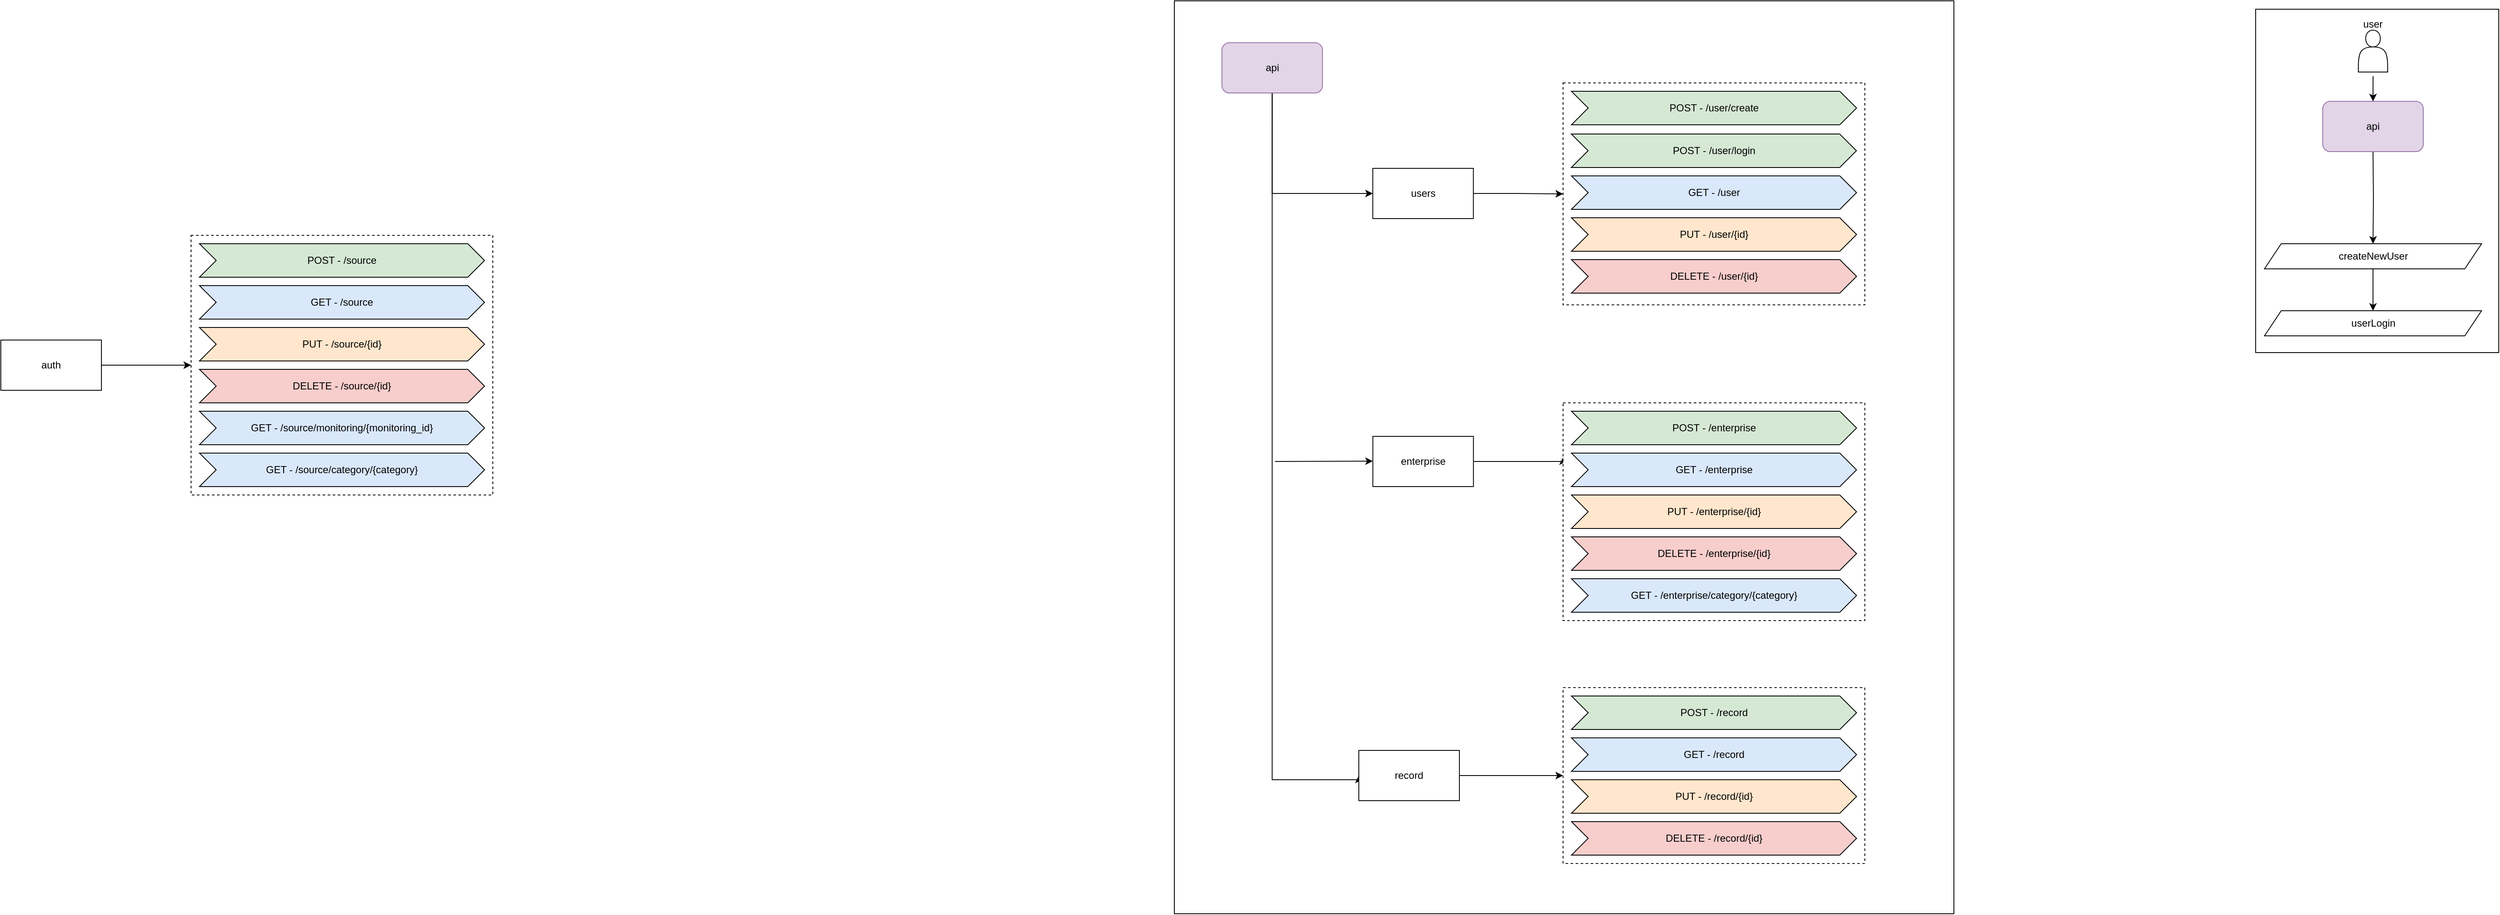 <mxfile version="24.3.1" type="github">
  <diagram name="Página-1" id="pgBRXNL5Wy7q0IOiLuQR">
    <mxGraphModel dx="3033" dy="-1203" grid="1" gridSize="10" guides="1" tooltips="1" connect="1" arrows="1" fold="1" page="1" pageScale="1" pageWidth="827" pageHeight="1169" math="0" shadow="0">
      <root>
        <mxCell id="0" />
        <mxCell id="1" parent="0" />
        <mxCell id="232nqohX3rdVLc9LNGee-1" value="" style="rounded=0;whiteSpace=wrap;html=1;" parent="1" vertex="1">
          <mxGeometry x="1250" y="3320" width="930" height="1090" as="geometry" />
        </mxCell>
        <mxCell id="232nqohX3rdVLc9LNGee-2" value="" style="rounded=0;whiteSpace=wrap;html=1;strokeColor=default;dashed=1;" parent="1" vertex="1">
          <mxGeometry x="1713.74" y="3418" width="360" height="265" as="geometry" />
        </mxCell>
        <mxCell id="232nqohX3rdVLc9LNGee-3" style="edgeStyle=orthogonalEdgeStyle;rounded=0;orthogonalLoop=1;jettySize=auto;html=1;entryX=0;entryY=0.5;entryDx=0;entryDy=0;exitX=0.5;exitY=1;exitDx=0;exitDy=0;flowAnimation=0;" parent="1" source="232nqohX3rdVLc9LNGee-12" target="232nqohX3rdVLc9LNGee-14" edge="1">
          <mxGeometry relative="1" as="geometry">
            <Array as="points">
              <mxPoint x="1366.74" y="3430" />
              <mxPoint x="1366.74" y="3550" />
            </Array>
          </mxGeometry>
        </mxCell>
        <mxCell id="232nqohX3rdVLc9LNGee-9" style="edgeStyle=orthogonalEdgeStyle;rounded=0;orthogonalLoop=1;jettySize=auto;html=1;entryX=0;entryY=0.5;entryDx=0;entryDy=0;" parent="1" source="232nqohX3rdVLc9LNGee-12" target="232nqohX3rdVLc9LNGee-20" edge="1">
          <mxGeometry relative="1" as="geometry">
            <Array as="points">
              <mxPoint x="1367" y="4250" />
              <mxPoint x="1470" y="4250" />
            </Array>
          </mxGeometry>
        </mxCell>
        <mxCell id="232nqohX3rdVLc9LNGee-12" value="api" style="rounded=1;whiteSpace=wrap;html=1;fillColor=#e1d5e7;strokeColor=#9673a6;" parent="1" vertex="1">
          <mxGeometry x="1306.74" y="3370" width="120" height="60" as="geometry" />
        </mxCell>
        <mxCell id="232nqohX3rdVLc9LNGee-13" style="edgeStyle=orthogonalEdgeStyle;rounded=0;orthogonalLoop=1;jettySize=auto;html=1;entryX=0;entryY=0.5;entryDx=0;entryDy=0;" parent="1" source="232nqohX3rdVLc9LNGee-14" target="232nqohX3rdVLc9LNGee-2" edge="1">
          <mxGeometry relative="1" as="geometry" />
        </mxCell>
        <mxCell id="232nqohX3rdVLc9LNGee-14" value="users" style="rounded=0;whiteSpace=wrap;html=1;" parent="1" vertex="1">
          <mxGeometry x="1486.74" y="3520" width="120" height="60" as="geometry" />
        </mxCell>
        <mxCell id="232nqohX3rdVLc9LNGee-15" style="edgeStyle=orthogonalEdgeStyle;rounded=0;orthogonalLoop=1;jettySize=auto;html=1;entryX=0;entryY=0.5;entryDx=0;entryDy=0;" parent="1" source="232nqohX3rdVLc9LNGee-16" target="232nqohX3rdVLc9LNGee-32" edge="1">
          <mxGeometry relative="1" as="geometry" />
        </mxCell>
        <mxCell id="232nqohX3rdVLc9LNGee-16" value="auth" style="rounded=0;whiteSpace=wrap;html=1;" parent="1" vertex="1">
          <mxGeometry x="-150" y="3725" width="120" height="60" as="geometry" />
        </mxCell>
        <mxCell id="232nqohX3rdVLc9LNGee-17" style="edgeStyle=orthogonalEdgeStyle;rounded=0;orthogonalLoop=1;jettySize=auto;html=1;entryX=0;entryY=0.25;entryDx=0;entryDy=0;" parent="1" source="232nqohX3rdVLc9LNGee-18" target="232nqohX3rdVLc9LNGee-39" edge="1">
          <mxGeometry relative="1" as="geometry">
            <Array as="points">
              <mxPoint x="1714" y="3870" />
            </Array>
          </mxGeometry>
        </mxCell>
        <mxCell id="232nqohX3rdVLc9LNGee-18" value="enterprise" style="rounded=0;whiteSpace=wrap;html=1;" parent="1" vertex="1">
          <mxGeometry x="1486.81" y="3840" width="120" height="60" as="geometry" />
        </mxCell>
        <mxCell id="232nqohX3rdVLc9LNGee-19" style="edgeStyle=orthogonalEdgeStyle;rounded=0;orthogonalLoop=1;jettySize=auto;html=1;entryX=0;entryY=0.5;entryDx=0;entryDy=0;" parent="1" source="232nqohX3rdVLc9LNGee-20" target="232nqohX3rdVLc9LNGee-45" edge="1">
          <mxGeometry relative="1" as="geometry" />
        </mxCell>
        <mxCell id="232nqohX3rdVLc9LNGee-20" value="record" style="rounded=0;whiteSpace=wrap;html=1;" parent="1" vertex="1">
          <mxGeometry x="1470.07" y="4215" width="120" height="60" as="geometry" />
        </mxCell>
        <mxCell id="232nqohX3rdVLc9LNGee-25" value="POST - /user/create" style="shape=step;perimeter=stepPerimeter;whiteSpace=wrap;html=1;fixedSize=1;fillColor=#d5e8d4;strokeColor=default;" parent="1" vertex="1">
          <mxGeometry x="1723.74" y="3428" width="340.14" height="40" as="geometry" />
        </mxCell>
        <mxCell id="232nqohX3rdVLc9LNGee-26" value="GET - /user" style="shape=step;perimeter=stepPerimeter;whiteSpace=wrap;html=1;fixedSize=1;fillColor=#dae8fc;strokeColor=default;" parent="1" vertex="1">
          <mxGeometry x="1723.74" y="3529" width="340.14" height="40" as="geometry" />
        </mxCell>
        <mxCell id="232nqohX3rdVLc9LNGee-27" value="PUT - /user/{id}" style="shape=step;perimeter=stepPerimeter;whiteSpace=wrap;html=1;fixedSize=1;fillColor=#ffe6cc;strokeColor=default;" parent="1" vertex="1">
          <mxGeometry x="1723.74" y="3579" width="340.14" height="40" as="geometry" />
        </mxCell>
        <mxCell id="232nqohX3rdVLc9LNGee-28" value="DELETE - /user/{id}" style="shape=step;perimeter=stepPerimeter;whiteSpace=wrap;html=1;fixedSize=1;fillColor=#f8cecc;strokeColor=default;" parent="1" vertex="1">
          <mxGeometry x="1723.74" y="3629" width="340.14" height="40" as="geometry" />
        </mxCell>
        <mxCell id="232nqohX3rdVLc9LNGee-32" value="" style="rounded=0;whiteSpace=wrap;html=1;strokeColor=default;dashed=1;" parent="1" vertex="1">
          <mxGeometry x="76.93" y="3600" width="360" height="310" as="geometry" />
        </mxCell>
        <mxCell id="232nqohX3rdVLc9LNGee-33" value="POST - /source" style="shape=step;perimeter=stepPerimeter;whiteSpace=wrap;html=1;fixedSize=1;fillColor=#d5e8d4;strokeColor=default;" parent="1" vertex="1">
          <mxGeometry x="86.93" y="3610" width="340.14" height="40" as="geometry" />
        </mxCell>
        <mxCell id="232nqohX3rdVLc9LNGee-34" value="GET - /source" style="shape=step;perimeter=stepPerimeter;whiteSpace=wrap;html=1;fixedSize=1;fillColor=#dae8fc;strokeColor=default;" parent="1" vertex="1">
          <mxGeometry x="86.93" y="3660" width="340.14" height="40" as="geometry" />
        </mxCell>
        <mxCell id="232nqohX3rdVLc9LNGee-35" value="PUT - /source/{id}" style="shape=step;perimeter=stepPerimeter;whiteSpace=wrap;html=1;fixedSize=1;fillColor=#ffe6cc;strokeColor=default;" parent="1" vertex="1">
          <mxGeometry x="86.93" y="3710" width="340.14" height="40" as="geometry" />
        </mxCell>
        <mxCell id="232nqohX3rdVLc9LNGee-36" value="DELETE - /source/{id}" style="shape=step;perimeter=stepPerimeter;whiteSpace=wrap;html=1;fixedSize=1;fillColor=#f8cecc;strokeColor=default;" parent="1" vertex="1">
          <mxGeometry x="86.93" y="3760" width="340.14" height="40" as="geometry" />
        </mxCell>
        <mxCell id="232nqohX3rdVLc9LNGee-37" value="GET - /source/monitoring/{monitoring_id}" style="shape=step;perimeter=stepPerimeter;whiteSpace=wrap;html=1;fixedSize=1;fillColor=#dae8fc;strokeColor=default;" parent="1" vertex="1">
          <mxGeometry x="86.93" y="3810" width="340.14" height="40" as="geometry" />
        </mxCell>
        <mxCell id="232nqohX3rdVLc9LNGee-38" value="GET - /source/category/{category}" style="shape=step;perimeter=stepPerimeter;whiteSpace=wrap;html=1;fixedSize=1;fillColor=#dae8fc;strokeColor=default;" parent="1" vertex="1">
          <mxGeometry x="86.93" y="3860" width="340.14" height="40" as="geometry" />
        </mxCell>
        <mxCell id="232nqohX3rdVLc9LNGee-39" value="" style="rounded=0;whiteSpace=wrap;html=1;strokeColor=default;dashed=1;" parent="1" vertex="1">
          <mxGeometry x="1713.74" y="3800" width="360" height="260" as="geometry" />
        </mxCell>
        <mxCell id="232nqohX3rdVLc9LNGee-40" value="POST - /enterprise" style="shape=step;perimeter=stepPerimeter;whiteSpace=wrap;html=1;fixedSize=1;fillColor=#d5e8d4;strokeColor=default;" parent="1" vertex="1">
          <mxGeometry x="1723.74" y="3810" width="340.14" height="40" as="geometry" />
        </mxCell>
        <mxCell id="232nqohX3rdVLc9LNGee-41" value="GET - /enterprise" style="shape=step;perimeter=stepPerimeter;whiteSpace=wrap;html=1;fixedSize=1;fillColor=#dae8fc;strokeColor=default;" parent="1" vertex="1">
          <mxGeometry x="1723.74" y="3860" width="340.14" height="40" as="geometry" />
        </mxCell>
        <mxCell id="232nqohX3rdVLc9LNGee-42" value="PUT - /enterprise/{id}" style="shape=step;perimeter=stepPerimeter;whiteSpace=wrap;html=1;fixedSize=1;fillColor=#ffe6cc;strokeColor=default;" parent="1" vertex="1">
          <mxGeometry x="1723.74" y="3910" width="340.14" height="40" as="geometry" />
        </mxCell>
        <mxCell id="232nqohX3rdVLc9LNGee-43" value="DELETE - /enterprise/{id}" style="shape=step;perimeter=stepPerimeter;whiteSpace=wrap;html=1;fixedSize=1;fillColor=#f8cecc;strokeColor=default;" parent="1" vertex="1">
          <mxGeometry x="1723.74" y="3960" width="340.14" height="40" as="geometry" />
        </mxCell>
        <mxCell id="232nqohX3rdVLc9LNGee-44" value="GET - /enterprise/category/{category}" style="shape=step;perimeter=stepPerimeter;whiteSpace=wrap;html=1;fixedSize=1;fillColor=#dae8fc;strokeColor=default;" parent="1" vertex="1">
          <mxGeometry x="1723.74" y="4010" width="340.14" height="40" as="geometry" />
        </mxCell>
        <mxCell id="232nqohX3rdVLc9LNGee-45" value="" style="rounded=0;whiteSpace=wrap;html=1;strokeColor=default;dashed=1;" parent="1" vertex="1">
          <mxGeometry x="1713.74" y="4140" width="360" height="210" as="geometry" />
        </mxCell>
        <mxCell id="232nqohX3rdVLc9LNGee-46" value="POST - /record" style="shape=step;perimeter=stepPerimeter;whiteSpace=wrap;html=1;fixedSize=1;fillColor=#d5e8d4;strokeColor=default;" parent="1" vertex="1">
          <mxGeometry x="1723.74" y="4150" width="340.14" height="40" as="geometry" />
        </mxCell>
        <mxCell id="232nqohX3rdVLc9LNGee-47" value="GET - /record" style="shape=step;perimeter=stepPerimeter;whiteSpace=wrap;html=1;fixedSize=1;fillColor=#dae8fc;strokeColor=default;" parent="1" vertex="1">
          <mxGeometry x="1723.74" y="4200" width="340.14" height="40" as="geometry" />
        </mxCell>
        <mxCell id="232nqohX3rdVLc9LNGee-48" value="PUT - /record/{id}" style="shape=step;perimeter=stepPerimeter;whiteSpace=wrap;html=1;fixedSize=1;fillColor=#ffe6cc;strokeColor=default;" parent="1" vertex="1">
          <mxGeometry x="1723.74" y="4250" width="340.14" height="40" as="geometry" />
        </mxCell>
        <mxCell id="232nqohX3rdVLc9LNGee-49" value="DELETE - /record/{id}" style="shape=step;perimeter=stepPerimeter;whiteSpace=wrap;html=1;fixedSize=1;fillColor=#f8cecc;strokeColor=default;" parent="1" vertex="1">
          <mxGeometry x="1723.74" y="4300" width="340.14" height="40" as="geometry" />
        </mxCell>
        <mxCell id="232nqohX3rdVLc9LNGee-85" value="POST - /user/login" style="shape=step;perimeter=stepPerimeter;whiteSpace=wrap;html=1;fixedSize=1;fillColor=#d5e8d4;strokeColor=default;" parent="1" vertex="1">
          <mxGeometry x="1723.6" y="3479" width="340.14" height="40" as="geometry" />
        </mxCell>
        <mxCell id="bSaf6muhmZEkir6pIyGk-2" style="edgeStyle=orthogonalEdgeStyle;rounded=0;orthogonalLoop=1;jettySize=auto;html=1;" edge="1" parent="1">
          <mxGeometry relative="1" as="geometry">
            <mxPoint x="1370" y="3870" as="sourcePoint" />
            <mxPoint x="1486.77" y="3869.63" as="targetPoint" />
            <Array as="points">
              <mxPoint x="1486.77" y="3869.63" />
            </Array>
          </mxGeometry>
        </mxCell>
        <mxCell id="bSaf6muhmZEkir6pIyGk-3" value="" style="rounded=0;whiteSpace=wrap;html=1;" vertex="1" parent="1">
          <mxGeometry x="2540" y="3330" width="290" height="410" as="geometry" />
        </mxCell>
        <mxCell id="bSaf6muhmZEkir6pIyGk-4" style="edgeStyle=orthogonalEdgeStyle;rounded=0;orthogonalLoop=1;jettySize=auto;html=1;entryX=0.5;entryY=0;entryDx=0;entryDy=0;" edge="1" parent="1" target="bSaf6muhmZEkir6pIyGk-10">
          <mxGeometry relative="1" as="geometry">
            <mxPoint x="2680" y="3590" as="targetPoint" />
            <mxPoint x="2680" y="3500" as="sourcePoint" />
          </mxGeometry>
        </mxCell>
        <mxCell id="bSaf6muhmZEkir6pIyGk-6" style="edgeStyle=orthogonalEdgeStyle;rounded=0;orthogonalLoop=1;jettySize=auto;html=1;" edge="1" parent="1">
          <mxGeometry relative="1" as="geometry">
            <mxPoint x="2680.077" y="3410" as="sourcePoint" />
            <mxPoint x="2680.0" y="3440" as="targetPoint" />
          </mxGeometry>
        </mxCell>
        <mxCell id="bSaf6muhmZEkir6pIyGk-8" value="user" style="text;html=1;strokeColor=none;fillColor=none;align=center;verticalAlign=middle;whiteSpace=wrap;rounded=0;" vertex="1" parent="1">
          <mxGeometry x="2650" y="3333" width="60" height="30" as="geometry" />
        </mxCell>
        <mxCell id="bSaf6muhmZEkir6pIyGk-9" style="edgeStyle=orthogonalEdgeStyle;rounded=0;orthogonalLoop=1;jettySize=auto;html=1;entryX=0.5;entryY=0;entryDx=0;entryDy=0;" edge="1" parent="1" source="bSaf6muhmZEkir6pIyGk-10" target="bSaf6muhmZEkir6pIyGk-11">
          <mxGeometry relative="1" as="geometry" />
        </mxCell>
        <mxCell id="bSaf6muhmZEkir6pIyGk-10" value="createNewUser" style="shape=parallelogram;perimeter=parallelogramPerimeter;whiteSpace=wrap;html=1;fixedSize=1;" vertex="1" parent="1">
          <mxGeometry x="2550.5" y="3610" width="259" height="30" as="geometry" />
        </mxCell>
        <mxCell id="bSaf6muhmZEkir6pIyGk-11" value="userLogin" style="shape=parallelogram;perimeter=parallelogramPerimeter;whiteSpace=wrap;html=1;fixedSize=1;" vertex="1" parent="1">
          <mxGeometry x="2550.5" y="3690" width="259" height="30" as="geometry" />
        </mxCell>
        <mxCell id="bSaf6muhmZEkir6pIyGk-12" value="" style="shape=actor;whiteSpace=wrap;html=1;" vertex="1" parent="1">
          <mxGeometry x="2662.5" y="3355" width="35" height="50" as="geometry" />
        </mxCell>
        <mxCell id="bSaf6muhmZEkir6pIyGk-14" value="api" style="rounded=1;whiteSpace=wrap;html=1;fillColor=#e1d5e7;strokeColor=#9673a6;" vertex="1" parent="1">
          <mxGeometry x="2620" y="3440" width="120" height="60" as="geometry" />
        </mxCell>
      </root>
    </mxGraphModel>
  </diagram>
</mxfile>
